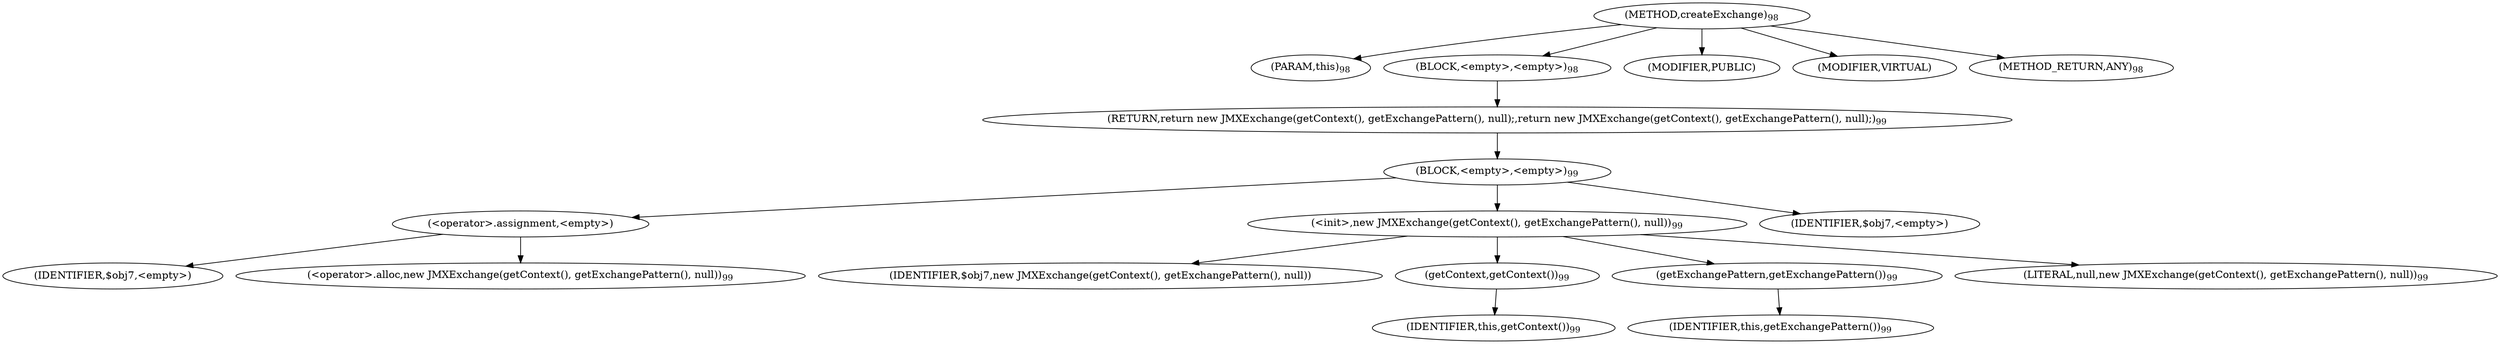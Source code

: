 digraph "createExchange" {  
"276" [label = <(METHOD,createExchange)<SUB>98</SUB>> ]
"15" [label = <(PARAM,this)<SUB>98</SUB>> ]
"277" [label = <(BLOCK,&lt;empty&gt;,&lt;empty&gt;)<SUB>98</SUB>> ]
"278" [label = <(RETURN,return new JMXExchange(getContext(), getExchangePattern(), null);,return new JMXExchange(getContext(), getExchangePattern(), null);)<SUB>99</SUB>> ]
"279" [label = <(BLOCK,&lt;empty&gt;,&lt;empty&gt;)<SUB>99</SUB>> ]
"280" [label = <(&lt;operator&gt;.assignment,&lt;empty&gt;)> ]
"281" [label = <(IDENTIFIER,$obj7,&lt;empty&gt;)> ]
"282" [label = <(&lt;operator&gt;.alloc,new JMXExchange(getContext(), getExchangePattern(), null))<SUB>99</SUB>> ]
"283" [label = <(&lt;init&gt;,new JMXExchange(getContext(), getExchangePattern(), null))<SUB>99</SUB>> ]
"284" [label = <(IDENTIFIER,$obj7,new JMXExchange(getContext(), getExchangePattern(), null))> ]
"285" [label = <(getContext,getContext())<SUB>99</SUB>> ]
"14" [label = <(IDENTIFIER,this,getContext())<SUB>99</SUB>> ]
"286" [label = <(getExchangePattern,getExchangePattern())<SUB>99</SUB>> ]
"16" [label = <(IDENTIFIER,this,getExchangePattern())<SUB>99</SUB>> ]
"287" [label = <(LITERAL,null,new JMXExchange(getContext(), getExchangePattern(), null))<SUB>99</SUB>> ]
"288" [label = <(IDENTIFIER,$obj7,&lt;empty&gt;)> ]
"289" [label = <(MODIFIER,PUBLIC)> ]
"290" [label = <(MODIFIER,VIRTUAL)> ]
"291" [label = <(METHOD_RETURN,ANY)<SUB>98</SUB>> ]
  "276" -> "15" 
  "276" -> "277" 
  "276" -> "289" 
  "276" -> "290" 
  "276" -> "291" 
  "277" -> "278" 
  "278" -> "279" 
  "279" -> "280" 
  "279" -> "283" 
  "279" -> "288" 
  "280" -> "281" 
  "280" -> "282" 
  "283" -> "284" 
  "283" -> "285" 
  "283" -> "286" 
  "283" -> "287" 
  "285" -> "14" 
  "286" -> "16" 
}
